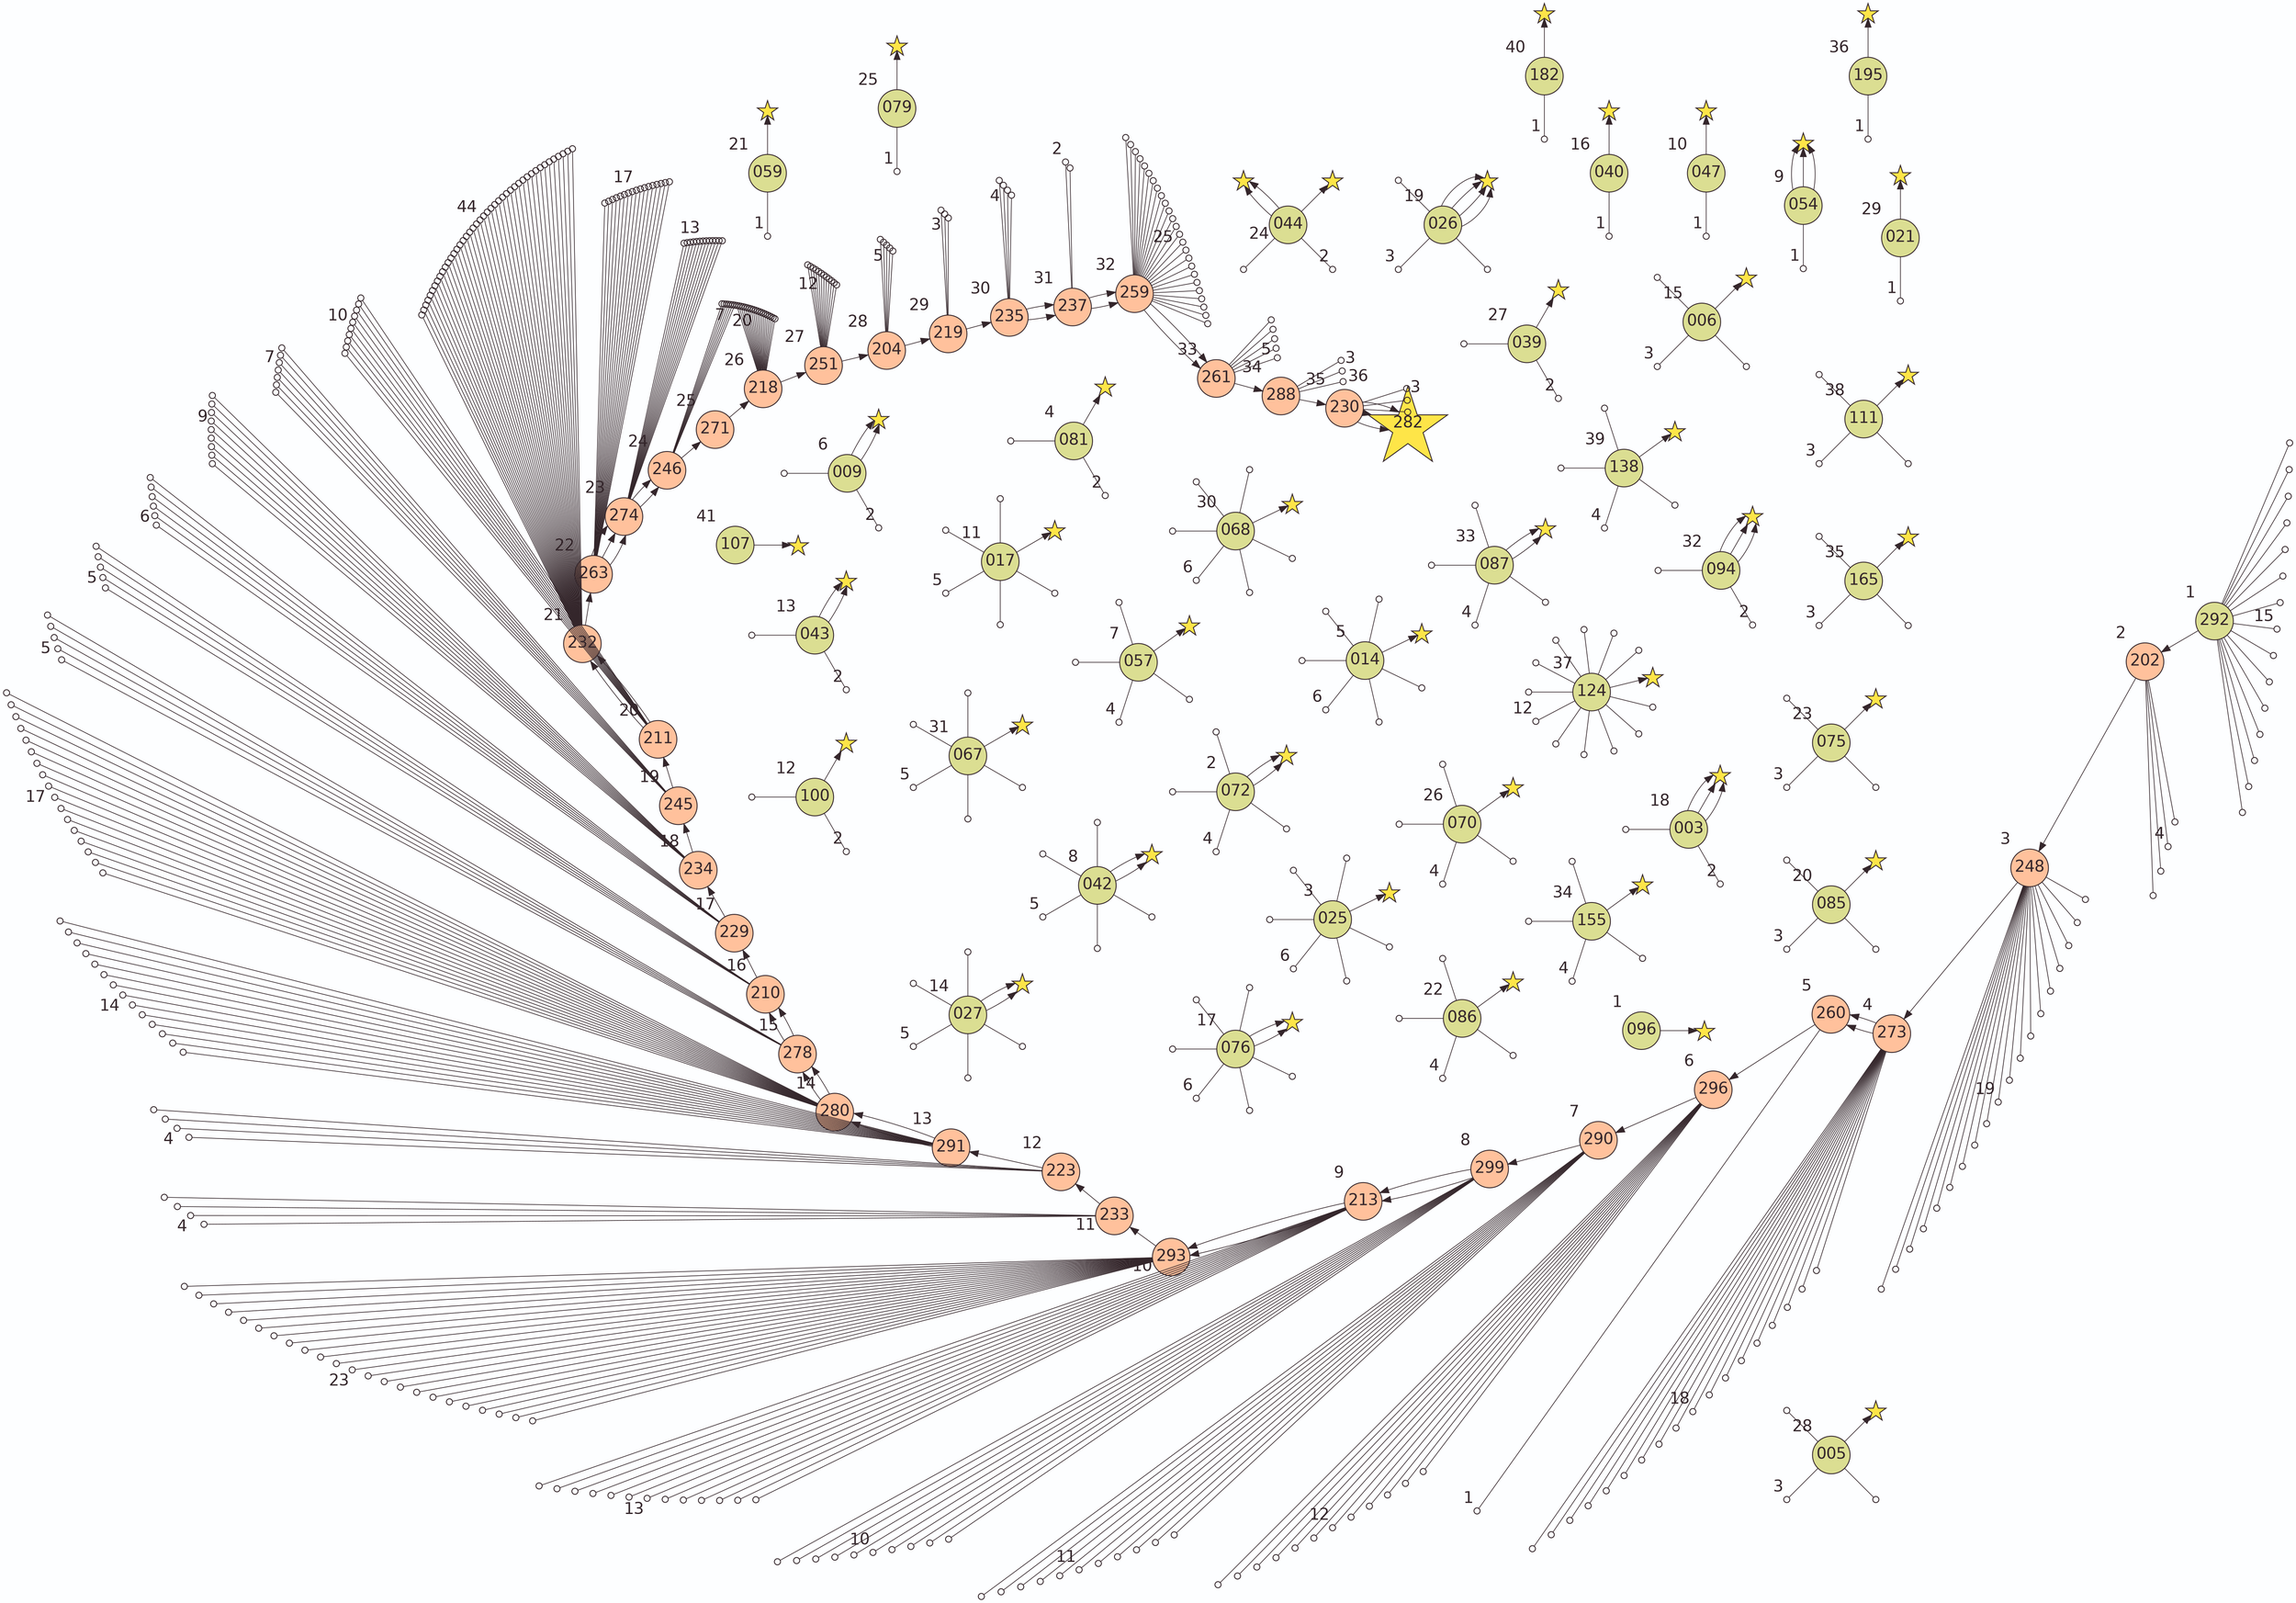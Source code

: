 digraph G {
    layout=twopi
    bgcolor="#FDFEFF"
    edge [color="#34262B" penwidth=0.75]
    node [
        shape=star
        fixedsize=true
        width=0.3
        height=0.3
        fillcolor="#FEE548"
        color="#34262B"
        fontcolor="#34262B"
        fontsize=18
        penwidth=1
        style=filled
        label=""
    ]
    277188057325886
    193463557666227
    193463557666227
    168326256611363
    187585923555809
    121547412884536
    247193911888893
    247193911888893
    90839909553096
    281018453888195
    281018453888195
    56286085856547
    56286085856547
    56286085856547
    77191907184689
    198275908983463
    48932453202262
    84408293606034
    84408293606034
    38441838944686
    38441838944686
    50107414212049
    43616003485368
    28484100772591
    28484100772591
    73069103461713
    73069103461713
    73069103461713
    109257705314666
    109257705314666
    109257705314666
    109257705314666
    160682924747511
    24614654721249
    22401682656901
    237198611917183
    43393727419483
    90985623884769
    90985623884769
    35375578974907
    93057717600341
    228187753193732
    23525733233588
    258097437283038
    45334040862479
    132630497279838
    75342239292029
    75342239292029
    75342239292029
    55736138018853
    55736138018853
    66357077558466
    244400261941146
    226513923902074
    176678189805962
    32371682665769
    151183674215117
    126797745536179
    158853303138975
    node [width=1.2 height=1.2 fontname=Helvetica label="\N"]
    282
    node [ width=0.6 height=0.6 shape=circle fillcolor="#FFC19C"]
    202 [xlabel=2]
    248 [xlabel=3]
    273 [xlabel=4]
    260 [xlabel=5]
    260 [xlabel=5]
    296 [xlabel=6]
    290 [xlabel=7]
    299 [xlabel=8]
    213 [xlabel=9]
    213 [xlabel=9]
    293 [xlabel=10]
    293 [xlabel=10]
    233 [xlabel=11]
    223 [xlabel=12]
    291 [xlabel=13]
    280 [xlabel=14]
    280 [xlabel=14]
    278 [xlabel=15]
    278 [xlabel=15]
    210 [xlabel=16]
    210 [xlabel=16]
    229 [xlabel=17]
    234 [xlabel=18]
    245 [xlabel=19]
    211 [xlabel=20]
    232 [xlabel=21]
    232 [xlabel=21]
    263 [xlabel=22]
    274 [xlabel=23]
    274 [xlabel=23]
    274 [xlabel=23]
    246 [xlabel=24]
    246 [xlabel=24]
    271 [xlabel=25]
    218 [xlabel=26]
    251 [xlabel=27]
    204 [xlabel=28]
    219 [xlabel=29]
    235 [xlabel=30]
    237 [xlabel=31]
    237 [xlabel=31]
    259 [xlabel=32]
    259 [xlabel=32]
    261 [xlabel=33]
    261 [xlabel=33]
    288 [xlabel=34]
    230 [xlabel=35]
    282 [xlabel=36]
    282 [xlabel=36]
    282 [xlabel=36]
    node [fillcolor="#DBDE92"]
    086 [xlabel=22]
    021 [xlabel=29]
    079 [xlabel=25]
    047 [xlabel=10]
    072 [xlabel=2]
    009 [xlabel=6]
    070 [xlabel=26]
    111 [xlabel=38]
    124 [xlabel=37]
    040 [xlabel=16]
    054 [xlabel=9]
    017 [xlabel=11]
    100 [xlabel=12]
    027 [xlabel=14]
    042 [xlabel=8]
    014 [xlabel=5]
    026 [xlabel=19]
    085 [xlabel=20]
    044 [xlabel=24]
    182 [xlabel=40]
    059 [xlabel=21]
    155 [xlabel=34]
    087 [xlabel=33]
    043 [xlabel=13]
    165 [xlabel=35]
    025 [xlabel=3]
    003 [xlabel=18]
    068 [xlabel=30]
    096 [xlabel=1]
    067 [xlabel=31]
    075 [xlabel=23]
    005 [xlabel=28]
    195 [xlabel=36]
    057 [xlabel=7]
    081 [xlabel=4]
    076 [xlabel=17]
    006 [xlabel=15]
    107 [xlabel=41]
    039 [xlabel=27]
    094 [xlabel=32]
    138 [xlabel=39]
    292 [xlabel=1]
    096 -> 277188057325886
    072 -> 193463557666227
    072 -> 193463557666227
    025 -> 168326256611363
    081 -> 187585923555809
    014 -> 121547412884536
    009 -> 247193911888893
    009 -> 247193911888893
    057 -> 90839909553096
    042 -> 281018453888195
    042 -> 281018453888195
    054 -> 56286085856547
    054 -> 56286085856547
    054 -> 56286085856547
    047 -> 77191907184689
    017 -> 198275908983463
    100 -> 48932453202262
    043 -> 84408293606034
    043 -> 84408293606034
    027 -> 38441838944686
    027 -> 38441838944686
    006 -> 50107414212049
    040 -> 43616003485368
    076 -> 28484100772591
    076 -> 28484100772591
    003 -> 73069103461713
    003 -> 73069103461713
    003 -> 73069103461713
    026 -> 109257705314666
    026 -> 109257705314666
    026 -> 109257705314666
    026 -> 109257705314666
    085 -> 160682924747511
    059 -> 24614654721249
    086 -> 22401682656901
    075 -> 237198611917183
    044 -> 43393727419483
    044 -> 90985623884769
    044 -> 90985623884769
    079 -> 35375578974907
    070 -> 93057717600341
    039 -> 228187753193732
    005 -> 23525733233588
    021 -> 258097437283038
    068 -> 45334040862479
    067 -> 132630497279838
    094 -> 75342239292029
    094 -> 75342239292029
    094 -> 75342239292029
    087 -> 55736138018853
    087 -> 55736138018853
    155 -> 66357077558466
    165 -> 244400261941146
    195 -> 226513923902074
    124 -> 176678189805962
    111 -> 32371682665769
    138 -> 151183674215117
    182 -> 126797745536179
    107 -> 158853303138975
    292 -> 202
    202 -> 248
    248 -> 273
    273 -> 260
    273 -> 260
    260 -> 296
    296 -> 290
    290 -> 299
    299 -> 213
    299 -> 213
    213 -> 293
    213 -> 293
    293 -> 233
    233 -> 223
    223 -> 291
    291 -> 280
    291 -> 280
    280 -> 278
    280 -> 278
    278 -> 210
    278 -> 210
    210 -> 229
    229 -> 234
    234 -> 245
    245 -> 211
    211 -> 232
    211 -> 232
    232 -> 263
    263 -> 274
    263 -> 274
    263 -> 274
    274 -> 246
    274 -> 246
    246 -> 271
    271 -> 218
    218 -> 251
    251 -> 204
    204 -> 219
    219 -> 235
    235 -> 237
    235 -> 237
    237 -> 259
    237 -> 259
    259 -> 261
    259 -> 261
    261 -> 288
    288 -> 230
    230 -> 282
    230 -> 282
    230 -> 282
    node [width=0.1 height=0.1 label="" fillcolor=none]
    193463557666252
    193743550563860
    193463557666217 [xlabel=4]
    193743550563855
    167330230271884
    169157859120569
    167384004760090
    167286869784497 [xlabel=6]
    168569209212048
    168448887713084
    194003821589142
    260431693368971 [xlabel=2]
    119812395059772
    121924365177844
    122768561905404
    64540135534716 [xlabel=6]
    119422735518001
    116949542988776
    254651704552251
    251304777454451 [xlabel=2]
    184208157323185
    92879073826418
    88331961619126 [xlabel=4]
    88604796156169
    243454648913562
    243428028049264
    280492265070640 [xlabel=5]
    270532464136335
    281312890225749
    39308459382642 [xlabel=1]
    105055631015335 [xlabel=1]
    198234240707903
    199050091815473
    198773813921543 [xlabel=5]
    199171447629654
    199994577773750
    87732632836312
    49900434642149 [xlabel=2]
    45270382226418
    248984207227522 [xlabel=2]
    21419347799693
    43525416546325
    246512834969450 [xlabel=5]
    27610062253099702
    10897552573086286
    4967345562166717
    101482258912914 [xlabel=3]
    35735043011310
    3563063359988632 [xlabel=1]
    1475738434681
    1223501176340288
    267717105821036
    20243014180415758 [xlabel=6]
    20404267505943
    31066017568105
    85187329626560
    122491066282750 [xlabel=2]
    108843736867662
    108248540469739 [xlabel=3]
    61736519025127
    1329401300104412
    1329401300104415 [xlabel=3]
    1329401300106357
    24614654726777 [xlabel=1]
    42992291083565
    211855004386015
    42992291083394 [xlabel=4]
    42992291083958
    251776274764503
    36044330615781 [xlabel=3]
    237198611917008
    43393727419389
    40517295381465 [xlabel=2]
    247584248611662 [xlabel=1]
    94717768731359
    92663355841139
    38117936955441 [xlabel=4]
    93703400820656
    228187753193743
    228072470294219 [xlabel=2]
    60075574242002
    30845352072063 [xlabel=3]
    20837737139973
    258097437283035 [xlabel=1]
    50149507839686
    49670219793903
    52327409888972
    47932463538099 [xlabel=6]
    55956659156482
    54794562919978
    120561132657399
    126963131636378
    135003789869154 [xlabel=5]
    133085928656854
    95355614315712
    85933205320389
    86062602977904 [xlabel=2]
    68533660443213
    53857358872485
    55511090190541 [xlabel=4]
    56066717752285
    66736320445518
    66357077558467
    66357077558464 [xlabel=4]
    66357077558489
    218621624356032
    266992550954107 [xlabel=3]
    212486520730038
    227907209173324 [xlabel=1]
    182119414209044
    178800308526794
    176678189805964
    195606152216747
    180140245853347
    176678189806039
    121216277374317 [xlabel=12]
    176678189805957
    192890693745238
    209878351214865
    195606152216736
    188921631218004
    101989913363396
    103080074819810 [xlabel=3]
    31817743544472
    165395764444209
    165395764444210
    171995724959323 [xlabel=4]
    151183674215116
    246665156720144 [xlabel=1]
    199637873756750
    252979574473
    197132306999400
    202342179761444
    929
    200009337956046
    424242424242
    827694458493 [xlabel=15]
    774162505939
    1037326075457
    201571967109203
    197976306703251
    199401158916806
    170397937799944
    234887839156188
    132493133328569
    132644663458527
    199153285283393 [xlabel=4]
    199322051023004
    135027943529338
    132585563656175
    133216494651798
    146498024974452
    145527136217977
    165769410024475
    145180749150614
    145840505317166
    146232836368335
    180943865776813 [xlabel=19]
    163369403918815
    146930473136652
    142585425499761
    151720851164865
    154105594422951
    147028646639341
    149247564331413
    71494263716792
    188306757897563
    1200427608165707
    20901376817582
    26816430458468
    19216435029683
    24785529229085
    89019351929868
    23691086039168
    142618897171581
    17691026110810
    140891164903223 [xlabel=18]
    247106483908566
    249871555863056
    401749517919842
    24565839876064
    24557156455653
    2434370266134725
    18964888453659
    248991784510317
    98793460417941 [xlabel=1]
    2661790486641075
    133700267632255
    124301729415007
    123422676261955
    130051873755843
    2863770061849363
    2857609154159378 [xlabel=12]
    130343960327659
    125104979962112
    128344365782787
    2609277875600925
    29443325312598225
    191007143397121
    188788568384105
    198272917591190172
    1108151553764333
    186097919748009
    187735065187378 [xlabel=11]
    190336680744390
    3604251063813802
    2862171776794621
    191020162886889
    190174917005301
    266037306632467
    276671510730656
    2524283064090467
    1642024652348082
    117017318113031
    271420708646073 [xlabel=10]
    270914523185270
    260499047309747
    2868163810548786
    261010371019703
    1142916035101525
    74898545290932
    76846423938937
    76846423938311
    76846423939648
    76658016394664
    76846423940530 [xlabel=13]
    76698810212281
    76658016394659
    78063208358748
    75384111141558
    76803551507628
    76803551507626
    1354024286935979
    146310760943808
    1357387123240984
    251019032577669
    251019032576257
    147255850853071
    147255850853070
    953474475286884
    1354024286933233
    1354024286897362
    1342668898656320
    1342668898656323 [xlabel=23]
    1354024286935976
    953474475286575
    5342142872092406
    114711386921851
    1354024286935265
    1354024286933044
    1354024286935791
    126675475650241
    1354024286933047
    251019032541271
    1354024286934568
    186160776055462
    186810320973748
    185354838924717 [xlabel=4]
    188964717342075
    135804743460606
    134309140194312
    135127457853192 [xlabel=4]
    509365264497020
    216574553817653
    273458116485414
    273458116485415
    274743599854196
    274743599854197
    278280471645810
    278280471645821
    247944968152914 [xlabel=14]
    272430038527657
    272430038527661
    272430038527658
    267722919784034
    267722919784024
    276034611516644
    247517773596866
    256333733776548
    258212457840315
    259246809347979
    271194616007258
    257516457313436
    249122885555953
    257972733909653
    257007557328586 [xlabel=17]
    251851091333165
    258410083775252
    257524701210619
    257546525329551
    258794250319054
    259255053227244
    259216714202008
    258569461026220
    242861311794671
    243614942577397
    243840687043862 [xlabel=5]
    362903624586901
    528131746447863
    124834849165533
    88518781201539
    28372588031193 [xlabel=5]
    125329169269465
    122243679999891
    258312904797695
    214133912053453
    213030474603445
    214694759283661 [xlabel=6]
    217512674318349
    237759945374604
    261695855317106
    262290648535381
    262587422078628
    262070208998013
    261830134289999 [xlabel=9]
    262707805346060
    261778640133240
    262670785166831
    262295276787952
    70866416146
    21968359248448
    40479617348620
    58086359171836 [xlabel=7]
    46814116783956
    53529714745772
    50748063158790
    260281890486434
    268857710674756
    29320233617464
    256704908758893
    261085848554091
    260325676459302 [xlabel=10]
    467703788993279
    947889336801486
    261983777339523
    260435668563453
    230407378133969
    753028766385768
    237407854420326
    250257990966041
    247401500425540
    150390360978234
    199405726591805
    229260433378478
    236696409919569
    244881815651097
    818779371199299
    956525706522936
    559680655791960
    471242968416244
    223260340210202
    134647317721407
    174599386463100
    229365797421813
    242218716567794
    224487324556441
    236289560795010
    237457637073139
    360336779459634 [xlabel=44]
    984405891849057
    230507992438976
    235351844780416
    239439841272200
    245307310321314
    214288207986030
    216286194811888
    239301865938007
    242400436003385
    218117599921519
    237716362701809
    243131257906260
    237442310179382
    240080989024906
    245025531911925
    231749721556650
    236694262633109
    237856136232956
    242800679111463
    229593588396956
    1363602966327757
    330826222929106
    149257175972136
    371554381713172
    341357591125306
    292365489028096
    315855070528916
    306143601681760
    58016021341929
    653871204223158 [xlabel=17]
    139873462378801
    8117386228632088
    570480312869433
    32182057465314718
    67862814951197
    566750080146157
    414354804927315
    331771202420034
    865931137640645
    1651136563511356
    135099641428353
    803844778582275
    542667510342810
    25336120359879576
    884518111191920 [xlabel=13]
    547414565539939
    11792243043220902
    2384146740415190
    824023930033078
    340013472291036
    309862274107362
    241061356321270
    240935375356801
    240769535543959
    245668262322327 [xlabel=7]
    235904514764225
    243681922561671
    232522354392632
    222916881252476
    580558203353987
    580557769924316
    580557762484910
    580558192168921
    580558161149890
    580557761495356
    2274484986056955
    324261021159860
    324261014503634
    580557761377100 [xlabel=20]
    222916888512783
    222916888512782
    36852864839572
    36852864839573
    222916888619187
    148344612387014
    222916888513928
    323297999683601
    222916888619371
    63633520953459
    143208136127707
    143208135938831
    143208136390173
    1179614315372
    143208141492483
    143208141071821 [xlabel=12]
    143208136489245
    143208136459137
    49979182595144
    49979182591006
    143208136386619
    111610619086010
    115477283193076
    1094077435079481 [xlabel=5]
    76362134619402
    75737686208500
    103517397209253
    134229014123866 [xlabel=3]
    134927683872254
    239880897414242
    22464260218633
    29793422219833 [xlabel=4]
    28368466556796
    9284252300623
    12783678956094 [xlabel=2]
    68288053251742
    36388682813195
    68288053251762
    41495173089932
    4323951295145379
    1894304590332
    37672036605699
    37672036605760
    37672036605791
    37672036605775
    18304780419291
    10399306714511
    210704795991857 [xlabel=25]
    42206727181114
    42206727181112
    37672036605790
    37672036605785
    37672036605761
    37672036605788
    37672036605789
    37672036605784
    2075054643516114
    696838451371235
    64537264583739
    64537264583738
    138745689071044
    133017394582206
    135506926912037 [xlabel=5]
    139309029991521
    140638203702927
    192569674936728
    176192663713460 [xlabel=3]
    185104865261726
    75294061734719
    77958754021450 [xlabel=3]
    77024654082346
    edge [arrowhead=none]
    072 -> 193463557666252
    072 -> 193743550563860
    072 -> 193463557666217
    072 -> 193743550563855
    025 -> 167330230271884
    025 -> 169157859120569
    025 -> 167384004760090
    025 -> 167286869784497
    025 -> 168569209212048
    025 -> 168448887713084
    081 -> 194003821589142
    081 -> 260431693368971
    014 -> 119812395059772
    014 -> 121924365177844
    014 -> 122768561905404
    014 -> 64540135534716
    014 -> 119422735518001
    014 -> 116949542988776
    009 -> 254651704552251
    009 -> 251304777454451
    057 -> 184208157323185
    057 -> 92879073826418
    057 -> 88331961619126
    057 -> 88604796156169
    042 -> 243454648913562
    042 -> 243428028049264
    042 -> 280492265070640
    042 -> 270532464136335
    042 -> 281312890225749
    054 -> 39308459382642
    047 -> 105055631015335
    017 -> 198234240707903
    017 -> 199050091815473
    017 -> 198773813921543
    017 -> 199171447629654
    017 -> 199994577773750
    100 -> 87732632836312
    100 -> 49900434642149
    043 -> 45270382226418
    043 -> 248984207227522
    027 -> 21419347799693
    027 -> 43525416546325
    027 -> 246512834969450
    027 -> 27610062253099702
    027 -> 10897552573086286
    006 -> 4967345562166717
    006 -> 101482258912914
    006 -> 35735043011310
    040 -> 3563063359988632
    076 -> 1475738434681
    076 -> 1223501176340288
    076 -> 267717105821036
    076 -> 20243014180415758
    076 -> 20404267505943
    076 -> 31066017568105
    003 -> 85187329626560
    003 -> 122491066282750
    026 -> 108843736867662
    026 -> 108248540469739
    026 -> 61736519025127
    085 -> 1329401300104412
    085 -> 1329401300104415
    085 -> 1329401300106357
    059 -> 24614654726777
    086 -> 42992291083565
    086 -> 211855004386015
    086 -> 42992291083394
    086 -> 42992291083958
    075 -> 251776274764503
    075 -> 36044330615781
    075 -> 237198611917008
    044 -> 43393727419389
    044 -> 40517295381465
    079 -> 247584248611662
    070 -> 94717768731359
    070 -> 92663355841139
    070 -> 38117936955441
    070 -> 93703400820656
    039 -> 228187753193743
    039 -> 228072470294219
    005 -> 60075574242002
    005 -> 30845352072063
    005 -> 20837737139973
    021 -> 258097437283035
    068 -> 50149507839686
    068 -> 49670219793903
    068 -> 52327409888972
    068 -> 47932463538099
    068 -> 55956659156482
    068 -> 54794562919978
    067 -> 120561132657399
    067 -> 126963131636378
    067 -> 135003789869154
    067 -> 133085928656854
    067 -> 95355614315712
    094 -> 85933205320389
    094 -> 86062602977904
    087 -> 68533660443213
    087 -> 53857358872485
    087 -> 55511090190541
    087 -> 56066717752285
    155 -> 66736320445518
    155 -> 66357077558467
    155 -> 66357077558464
    155 -> 66357077558489
    165 -> 218621624356032
    165 -> 266992550954107
    165 -> 212486520730038
    195 -> 227907209173324
    124 -> 182119414209044
    124 -> 178800308526794
    124 -> 176678189805964
    124 -> 195606152216747
    124 -> 180140245853347
    124 -> 176678189806039
    124 -> 121216277374317
    124 -> 176678189805957
    124 -> 192890693745238
    124 -> 209878351214865
    124 -> 195606152216736
    124 -> 188921631218004
    111 -> 101989913363396
    111 -> 103080074819810
    111 -> 31817743544472
    138 -> 165395764444209
    138 -> 165395764444210
    138 -> 171995724959323
    138 -> 151183674215116
    182 -> 246665156720144
    292 -> 199637873756750
    292 -> 252979574473
    292 -> 197132306999400
    292 -> 202342179761444
    292 -> 929
    292 -> 200009337956046
    292 -> 424242424242
    292 -> 827694458493
    292 -> 774162505939
    292 -> 1037326075457
    292 -> 201571967109203
    292 -> 197976306703251
    292 -> 199401158916806
    292 -> 170397937799944
    292 -> 234887839156188
    202 -> 132493133328569
    202 -> 132644663458527
    202 -> 199153285283393
    202 -> 199322051023004
    248 -> 135027943529338
    248 -> 132585563656175
    248 -> 133216494651798
    248 -> 146498024974452
    248 -> 145527136217977
    248 -> 165769410024475
    248 -> 145180749150614
    248 -> 145840505317166
    248 -> 146232836368335
    248 -> 180943865776813
    248 -> 163369403918815
    248 -> 146930473136652
    248 -> 142585425499761
    248 -> 151720851164865
    248 -> 154105594422951
    248 -> 147028646639341
    248 -> 149247564331413
    248 -> 71494263716792
    248 -> 188306757897563
    273 -> 1200427608165707
    273 -> 20901376817582
    273 -> 26816430458468
    273 -> 19216435029683
    273 -> 24785529229085
    273 -> 89019351929868
    273 -> 23691086039168
    273 -> 142618897171581
    273 -> 17691026110810
    273 -> 140891164903223
    273 -> 247106483908566
    273 -> 249871555863056
    273 -> 401749517919842
    273 -> 24565839876064
    273 -> 24557156455653
    273 -> 2434370266134725
    273 -> 18964888453659
    273 -> 248991784510317
    260 -> 98793460417941
    296 -> 2661790486641075
    296 -> 133700267632255
    296 -> 124301729415007
    296 -> 123422676261955
    296 -> 130051873755843
    296 -> 2863770061849363
    296 -> 2857609154159378
    296 -> 130343960327659
    296 -> 125104979962112
    296 -> 128344365782787
    296 -> 2609277875600925
    296 -> 29443325312598225
    290 -> 191007143397121
    290 -> 188788568384105
    290 -> 198272917591190172
    290 -> 1108151553764333
    290 -> 186097919748009
    290 -> 187735065187378
    290 -> 190336680744390
    290 -> 3604251063813802
    290 -> 2862171776794621
    290 -> 191020162886889
    290 -> 190174917005301
    299 -> 266037306632467
    299 -> 276671510730656
    299 -> 2524283064090467
    299 -> 1642024652348082
    299 -> 117017318113031
    299 -> 271420708646073
    299 -> 270914523185270
    299 -> 260499047309747
    299 -> 2868163810548786
    299 -> 261010371019703
    213 -> 1142916035101525
    213 -> 74898545290932
    213 -> 76846423938937
    213 -> 76846423938311
    213 -> 76846423939648
    213 -> 76658016394664
    213 -> 76846423940530
    213 -> 76698810212281
    213 -> 76658016394659
    213 -> 78063208358748
    213 -> 75384111141558
    213 -> 76803551507628
    213 -> 76803551507626
    293 -> 1354024286935979
    293 -> 146310760943808
    293 -> 1357387123240984
    293 -> 251019032577669
    293 -> 251019032576257
    293 -> 147255850853071
    293 -> 147255850853070
    293 -> 953474475286884
    293 -> 1354024286933233
    293 -> 1354024286897362
    293 -> 1342668898656320
    293 -> 1342668898656323
    293 -> 1354024286935976
    293 -> 953474475286575
    293 -> 5342142872092406
    293 -> 114711386921851
    293 -> 1354024286935265
    293 -> 1354024286933044
    293 -> 1354024286935791
    293 -> 126675475650241
    293 -> 1354024286933047
    293 -> 251019032541271
    293 -> 1354024286934568
    233 -> 186160776055462
    233 -> 186810320973748
    233 -> 185354838924717
    233 -> 188964717342075
    223 -> 135804743460606
    223 -> 134309140194312
    223 -> 135127457853192
    223 -> 509365264497020
    291 -> 216574553817653
    291 -> 273458116485414
    291 -> 273458116485415
    291 -> 274743599854196
    291 -> 274743599854197
    291 -> 278280471645810
    291 -> 278280471645821
    291 -> 247944968152914
    291 -> 272430038527657
    291 -> 272430038527661
    291 -> 272430038527658
    291 -> 267722919784034
    291 -> 267722919784024
    291 -> 276034611516644
    280 -> 247517773596866
    280 -> 256333733776548
    280 -> 258212457840315
    280 -> 259246809347979
    280 -> 271194616007258
    280 -> 257516457313436
    280 -> 249122885555953
    280 -> 257972733909653
    280 -> 257007557328586
    280 -> 251851091333165
    280 -> 258410083775252
    280 -> 257524701210619
    280 -> 257546525329551
    280 -> 258794250319054
    280 -> 259255053227244
    280 -> 259216714202008
    280 -> 258569461026220
    278 -> 242861311794671
    278 -> 243614942577397
    278 -> 243840687043862
    278 -> 362903624586901
    278 -> 528131746447863
    210 -> 124834849165533
    210 -> 88518781201539
    210 -> 28372588031193
    210 -> 125329169269465
    210 -> 122243679999891
    229 -> 258312904797695
    229 -> 214133912053453
    229 -> 213030474603445
    229 -> 214694759283661
    229 -> 217512674318349
    229 -> 237759945374604
    234 -> 261695855317106
    234 -> 262290648535381
    234 -> 262587422078628
    234 -> 262070208998013
    234 -> 261830134289999
    234 -> 262707805346060
    234 -> 261778640133240
    234 -> 262670785166831
    234 -> 262295276787952
    245 -> 70866416146
    245 -> 21968359248448
    245 -> 40479617348620
    245 -> 58086359171836
    245 -> 46814116783956
    245 -> 53529714745772
    245 -> 50748063158790
    211 -> 260281890486434
    211 -> 268857710674756
    211 -> 29320233617464
    211 -> 256704908758893
    211 -> 261085848554091
    211 -> 260325676459302
    211 -> 467703788993279
    211 -> 947889336801486
    211 -> 261983777339523
    211 -> 260435668563453
    232 -> 230407378133969
    232 -> 753028766385768
    232 -> 237407854420326
    232 -> 250257990966041
    232 -> 247401500425540
    232 -> 150390360978234
    232 -> 199405726591805
    232 -> 229260433378478
    232 -> 236696409919569
    232 -> 244881815651097
    232 -> 818779371199299
    232 -> 956525706522936
    232 -> 559680655791960
    232 -> 471242968416244
    232 -> 223260340210202
    232 -> 134647317721407
    232 -> 174599386463100
    232 -> 229365797421813
    232 -> 242218716567794
    232 -> 224487324556441
    232 -> 236289560795010
    232 -> 237457637073139
    232 -> 360336779459634
    232 -> 984405891849057
    232 -> 230507992438976
    232 -> 235351844780416
    232 -> 239439841272200
    232 -> 245307310321314
    232 -> 214288207986030
    232 -> 216286194811888
    232 -> 239301865938007
    232 -> 242400436003385
    232 -> 218117599921519
    232 -> 237716362701809
    232 -> 243131257906260
    232 -> 237442310179382
    232 -> 240080989024906
    232 -> 245025531911925
    232 -> 231749721556650
    232 -> 236694262633109
    232 -> 237856136232956
    232 -> 242800679111463
    232 -> 229593588396956
    232 -> 1363602966327757
    263 -> 330826222929106
    263 -> 149257175972136
    263 -> 371554381713172
    263 -> 341357591125306
    263 -> 292365489028096
    263 -> 315855070528916
    263 -> 306143601681760
    263 -> 58016021341929
    263 -> 653871204223158
    263 -> 139873462378801
    263 -> 8117386228632088
    263 -> 570480312869433
    263 -> 32182057465314718
    263 -> 67862814951197
    263 -> 566750080146157
    263 -> 414354804927315
    263 -> 331771202420034
    274 -> 865931137640645
    274 -> 1651136563511356
    274 -> 135099641428353
    274 -> 803844778582275
    274 -> 542667510342810
    274 -> 25336120359879576
    274 -> 884518111191920
    274 -> 547414565539939
    274 -> 11792243043220902
    274 -> 2384146740415190
    274 -> 824023930033078
    274 -> 340013472291036
    274 -> 309862274107362
    246 -> 241061356321270
    246 -> 240935375356801
    246 -> 240769535543959
    246 -> 245668262322327
    246 -> 235904514764225
    246 -> 243681922561671
    246 -> 232522354392632
    218 -> 222916881252476
    218 -> 580558203353987
    218 -> 580557769924316
    218 -> 580557762484910
    218 -> 580558192168921
    218 -> 580558161149890
    218 -> 580557761495356
    218 -> 2274484986056955
    218 -> 324261021159860
    218 -> 324261014503634
    218 -> 580557761377100
    218 -> 222916888512783
    218 -> 222916888512782
    218 -> 36852864839572
    218 -> 36852864839573
    218 -> 222916888619187
    218 -> 148344612387014
    218 -> 222916888513928
    218 -> 323297999683601
    218 -> 222916888619371
    251 -> 63633520953459
    251 -> 143208136127707
    251 -> 143208135938831
    251 -> 143208136390173
    251 -> 1179614315372
    251 -> 143208141492483
    251 -> 143208141071821
    251 -> 143208136489245
    251 -> 143208136459137
    251 -> 49979182595144
    251 -> 49979182591006
    251 -> 143208136386619
    204 -> 111610619086010
    204 -> 115477283193076
    204 -> 1094077435079481
    204 -> 76362134619402
    204 -> 75737686208500
    219 -> 103517397209253
    219 -> 134229014123866
    219 -> 134927683872254
    235 -> 239880897414242
    235 -> 22464260218633
    235 -> 29793422219833
    235 -> 28368466556796
    237 -> 9284252300623
    237 -> 12783678956094
    259 -> 68288053251742
    259 -> 36388682813195
    259 -> 68288053251762
    259 -> 41495173089932
    259 -> 4323951295145379
    259 -> 1894304590332
    259 -> 37672036605699
    259 -> 37672036605760
    259 -> 37672036605791
    259 -> 37672036605775
    259 -> 18304780419291
    259 -> 10399306714511
    259 -> 210704795991857
    259 -> 42206727181114
    259 -> 42206727181112
    259 -> 37672036605790
    259 -> 37672036605785
    259 -> 37672036605761
    259 -> 37672036605788
    259 -> 37672036605789
    259 -> 37672036605784
    259 -> 2075054643516114
    259 -> 696838451371235
    259 -> 64537264583739
    259 -> 64537264583738
    261 -> 138745689071044
    261 -> 133017394582206
    261 -> 135506926912037
    261 -> 139309029991521
    261 -> 140638203702927
    288 -> 192569674936728
    288 -> 176192663713460
    288 -> 185104865261726
    230 -> 75294061734719
    230 -> 77958754021450
    230 -> 77024654082346
}
